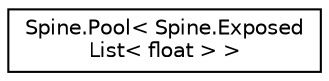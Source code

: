 digraph "그래픽컬한 클래스 계통도"
{
 // LATEX_PDF_SIZE
  edge [fontname="Helvetica",fontsize="10",labelfontname="Helvetica",labelfontsize="10"];
  node [fontname="Helvetica",fontsize="10",shape=record];
  rankdir="LR";
  Node0 [label="Spine.Pool\< Spine.Exposed\lList\< float \> \>",height=0.2,width=0.4,color="black", fillcolor="white", style="filled",URL="$class_spine_1_1_pool.html",tooltip=" "];
}
